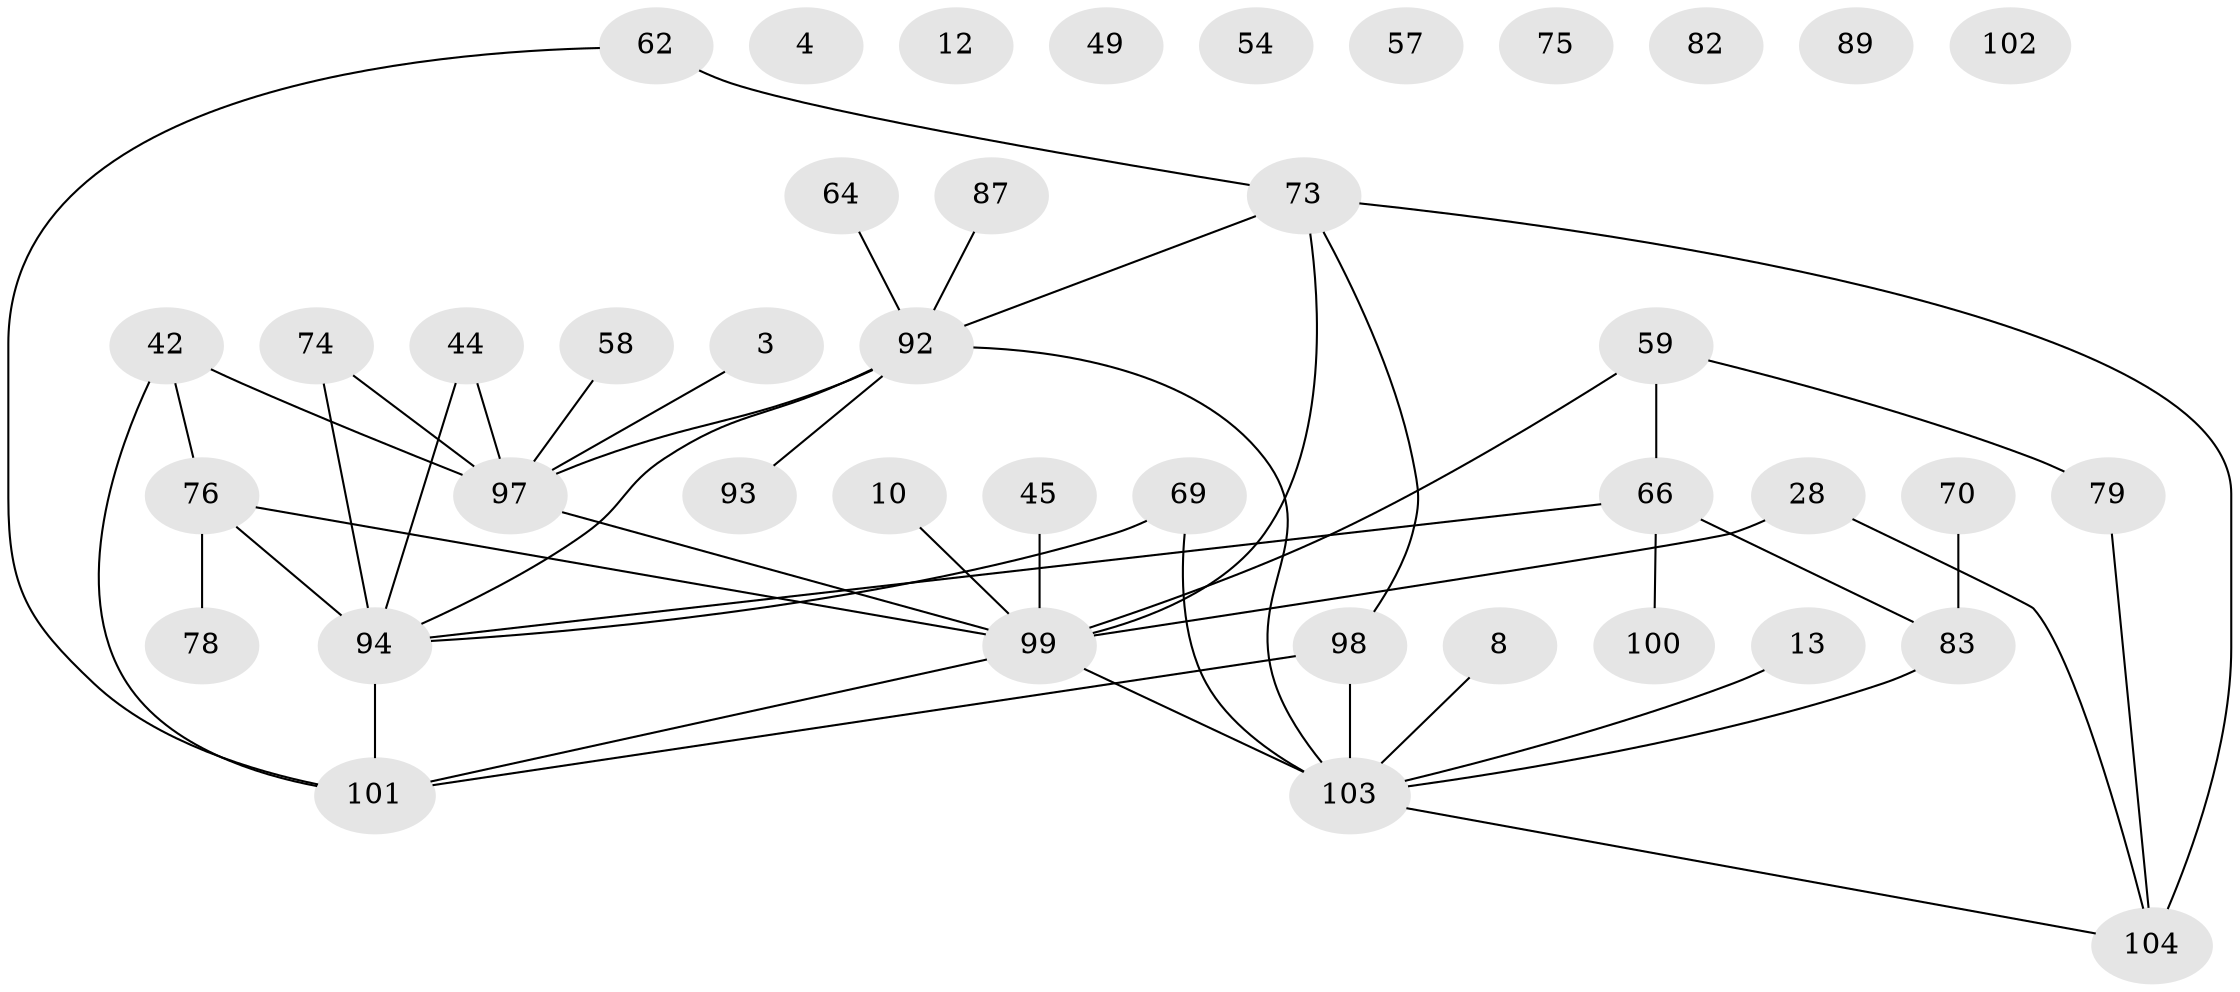 // original degree distribution, {3: 0.25961538461538464, 2: 0.19230769230769232, 1: 0.19230769230769232, 0: 0.08653846153846154, 4: 0.14423076923076922, 6: 0.019230769230769232, 5: 0.09615384615384616, 7: 0.009615384615384616}
// Generated by graph-tools (version 1.1) at 2025/42/03/04/25 21:42:27]
// undirected, 41 vertices, 48 edges
graph export_dot {
graph [start="1"]
  node [color=gray90,style=filled];
  3;
  4;
  8;
  10;
  12;
  13;
  28 [super="+7"];
  42 [super="+34+41"];
  44;
  45;
  49;
  54;
  57;
  58;
  59;
  62 [super="+17"];
  64;
  66 [super="+50+37"];
  69 [super="+40"];
  70;
  73 [super="+18+53"];
  74 [super="+20"];
  75;
  76 [super="+67"];
  78;
  79 [super="+2+14+48"];
  82;
  83 [super="+1+19"];
  87;
  89;
  92 [super="+91+84+81"];
  93 [super="+51"];
  94 [super="+16+32+80+63+71"];
  97 [super="+23+56"];
  98 [super="+11"];
  99 [super="+90+72+95+88"];
  100;
  101 [super="+77+46"];
  102;
  103 [super="+52+85"];
  104 [super="+96"];
  3 -- 97;
  8 -- 103;
  10 -- 99;
  13 -- 103;
  28 -- 104;
  28 -- 99;
  42 -- 101;
  42 -- 97;
  42 -- 76;
  44 -- 97;
  44 -- 94;
  45 -- 99;
  58 -- 97;
  59 -- 79 [weight=2];
  59 -- 99 [weight=2];
  59 -- 66;
  62 -- 73;
  62 -- 101;
  64 -- 92;
  66 -- 100;
  66 -- 83;
  66 -- 94;
  69 -- 94;
  69 -- 103;
  70 -- 83;
  73 -- 99 [weight=2];
  73 -- 104 [weight=2];
  73 -- 98;
  73 -- 92;
  74 -- 97 [weight=2];
  74 -- 94 [weight=3];
  76 -- 78 [weight=2];
  76 -- 99 [weight=3];
  76 -- 94 [weight=2];
  79 -- 104;
  83 -- 103 [weight=2];
  87 -- 92;
  92 -- 93;
  92 -- 97 [weight=3];
  92 -- 103 [weight=2];
  92 -- 94;
  94 -- 101 [weight=2];
  97 -- 99 [weight=2];
  98 -- 103 [weight=3];
  98 -- 101;
  99 -- 101 [weight=2];
  99 -- 103 [weight=4];
  103 -- 104;
}
